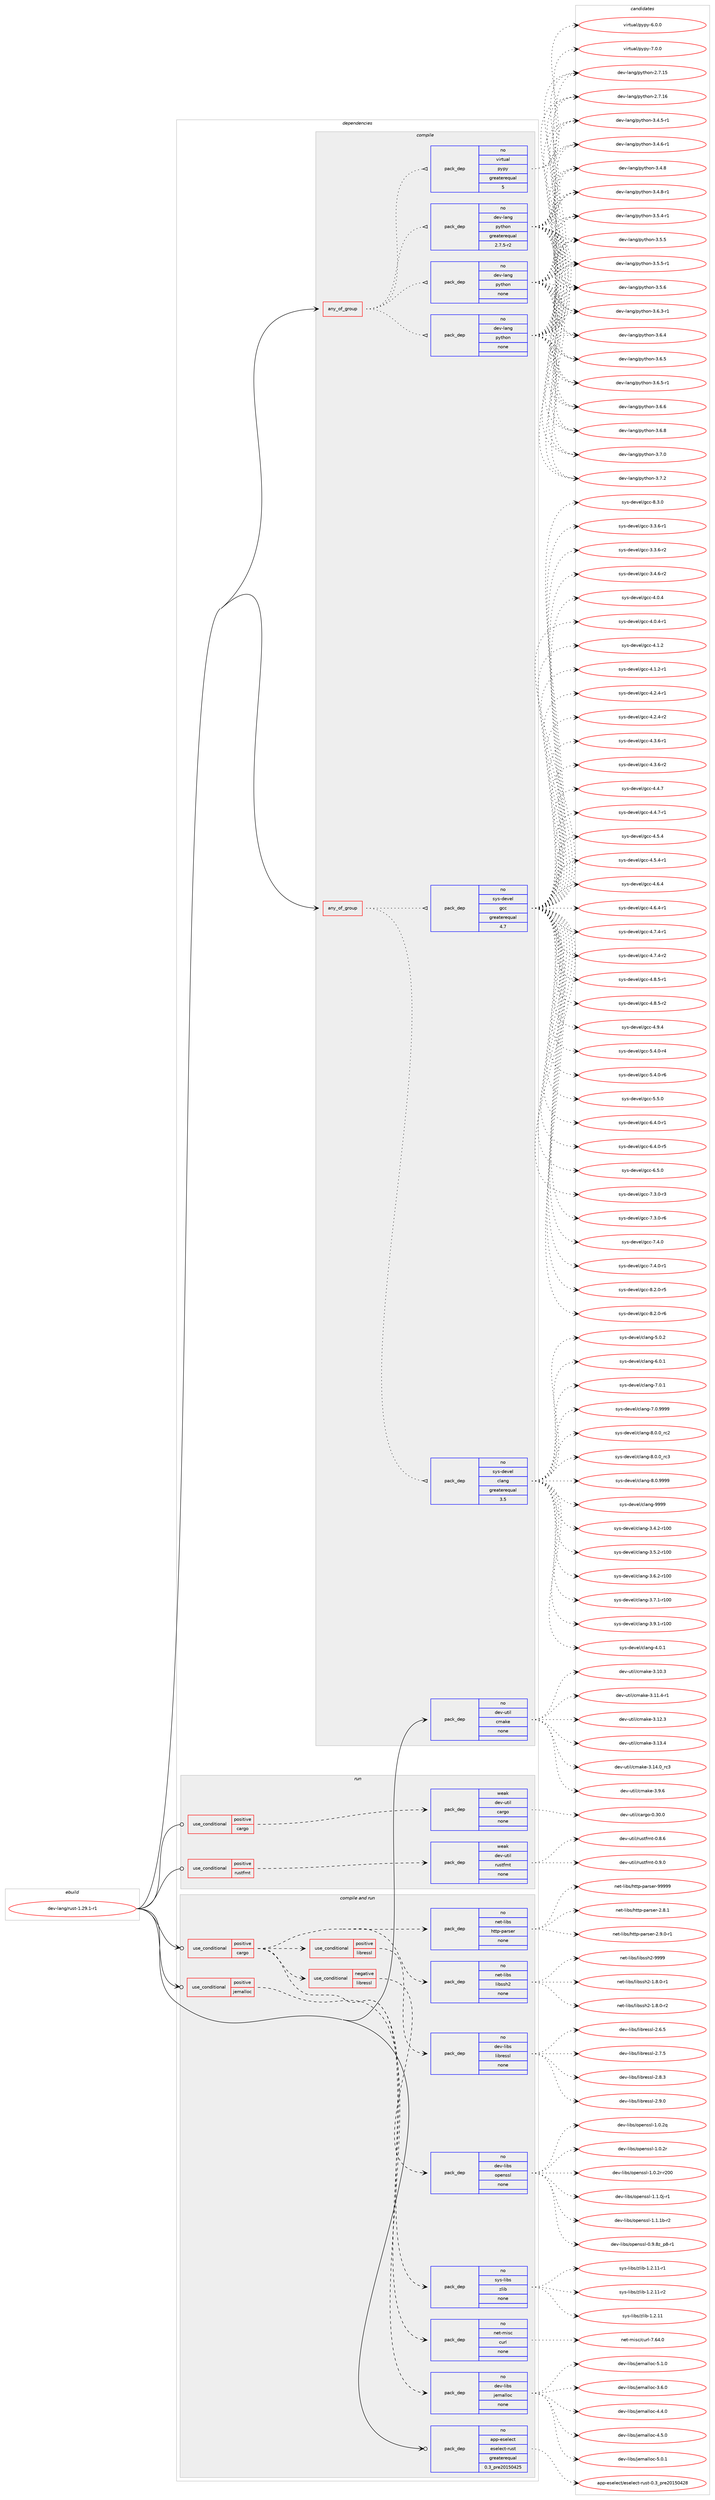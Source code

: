 digraph prolog {

# *************
# Graph options
# *************

newrank=true;
concentrate=true;
compound=true;
graph [rankdir=LR,fontname=Helvetica,fontsize=10,ranksep=1.5];#, ranksep=2.5, nodesep=0.2];
edge  [arrowhead=vee];
node  [fontname=Helvetica,fontsize=10];

# **********
# The ebuild
# **********

subgraph cluster_leftcol {
color=gray;
rank=same;
label=<<i>ebuild</i>>;
id [label="dev-lang/rust-1.29.1-r1", color=red, width=4, href="../dev-lang/rust-1.29.1-r1.svg"];
}

# ****************
# The dependencies
# ****************

subgraph cluster_midcol {
color=gray;
label=<<i>dependencies</i>>;
subgraph cluster_compile {
fillcolor="#eeeeee";
style=filled;
label=<<i>compile</i>>;
subgraph any22042 {
dependency1362444 [label=<<TABLE BORDER="0" CELLBORDER="1" CELLSPACING="0" CELLPADDING="4"><TR><TD CELLPADDING="10">any_of_group</TD></TR></TABLE>>, shape=none, color=red];subgraph pack975036 {
dependency1362445 [label=<<TABLE BORDER="0" CELLBORDER="1" CELLSPACING="0" CELLPADDING="4" WIDTH="220"><TR><TD ROWSPAN="6" CELLPADDING="30">pack_dep</TD></TR><TR><TD WIDTH="110">no</TD></TR><TR><TD>dev-lang</TD></TR><TR><TD>python</TD></TR><TR><TD>none</TD></TR><TR><TD></TD></TR></TABLE>>, shape=none, color=blue];
}
dependency1362444:e -> dependency1362445:w [weight=20,style="dotted",arrowhead="oinv"];
subgraph pack975037 {
dependency1362446 [label=<<TABLE BORDER="0" CELLBORDER="1" CELLSPACING="0" CELLPADDING="4" WIDTH="220"><TR><TD ROWSPAN="6" CELLPADDING="30">pack_dep</TD></TR><TR><TD WIDTH="110">no</TD></TR><TR><TD>dev-lang</TD></TR><TR><TD>python</TD></TR><TR><TD>none</TD></TR><TR><TD></TD></TR></TABLE>>, shape=none, color=blue];
}
dependency1362444:e -> dependency1362446:w [weight=20,style="dotted",arrowhead="oinv"];
subgraph pack975038 {
dependency1362447 [label=<<TABLE BORDER="0" CELLBORDER="1" CELLSPACING="0" CELLPADDING="4" WIDTH="220"><TR><TD ROWSPAN="6" CELLPADDING="30">pack_dep</TD></TR><TR><TD WIDTH="110">no</TD></TR><TR><TD>dev-lang</TD></TR><TR><TD>python</TD></TR><TR><TD>greaterequal</TD></TR><TR><TD>2.7.5-r2</TD></TR></TABLE>>, shape=none, color=blue];
}
dependency1362444:e -> dependency1362447:w [weight=20,style="dotted",arrowhead="oinv"];
subgraph pack975039 {
dependency1362448 [label=<<TABLE BORDER="0" CELLBORDER="1" CELLSPACING="0" CELLPADDING="4" WIDTH="220"><TR><TD ROWSPAN="6" CELLPADDING="30">pack_dep</TD></TR><TR><TD WIDTH="110">no</TD></TR><TR><TD>virtual</TD></TR><TR><TD>pypy</TD></TR><TR><TD>greaterequal</TD></TR><TR><TD>5</TD></TR></TABLE>>, shape=none, color=blue];
}
dependency1362444:e -> dependency1362448:w [weight=20,style="dotted",arrowhead="oinv"];
}
id:e -> dependency1362444:w [weight=20,style="solid",arrowhead="vee"];
subgraph any22043 {
dependency1362449 [label=<<TABLE BORDER="0" CELLBORDER="1" CELLSPACING="0" CELLPADDING="4"><TR><TD CELLPADDING="10">any_of_group</TD></TR></TABLE>>, shape=none, color=red];subgraph pack975040 {
dependency1362450 [label=<<TABLE BORDER="0" CELLBORDER="1" CELLSPACING="0" CELLPADDING="4" WIDTH="220"><TR><TD ROWSPAN="6" CELLPADDING="30">pack_dep</TD></TR><TR><TD WIDTH="110">no</TD></TR><TR><TD>sys-devel</TD></TR><TR><TD>gcc</TD></TR><TR><TD>greaterequal</TD></TR><TR><TD>4.7</TD></TR></TABLE>>, shape=none, color=blue];
}
dependency1362449:e -> dependency1362450:w [weight=20,style="dotted",arrowhead="oinv"];
subgraph pack975041 {
dependency1362451 [label=<<TABLE BORDER="0" CELLBORDER="1" CELLSPACING="0" CELLPADDING="4" WIDTH="220"><TR><TD ROWSPAN="6" CELLPADDING="30">pack_dep</TD></TR><TR><TD WIDTH="110">no</TD></TR><TR><TD>sys-devel</TD></TR><TR><TD>clang</TD></TR><TR><TD>greaterequal</TD></TR><TR><TD>3.5</TD></TR></TABLE>>, shape=none, color=blue];
}
dependency1362449:e -> dependency1362451:w [weight=20,style="dotted",arrowhead="oinv"];
}
id:e -> dependency1362449:w [weight=20,style="solid",arrowhead="vee"];
subgraph pack975042 {
dependency1362452 [label=<<TABLE BORDER="0" CELLBORDER="1" CELLSPACING="0" CELLPADDING="4" WIDTH="220"><TR><TD ROWSPAN="6" CELLPADDING="30">pack_dep</TD></TR><TR><TD WIDTH="110">no</TD></TR><TR><TD>dev-util</TD></TR><TR><TD>cmake</TD></TR><TR><TD>none</TD></TR><TR><TD></TD></TR></TABLE>>, shape=none, color=blue];
}
id:e -> dependency1362452:w [weight=20,style="solid",arrowhead="vee"];
}
subgraph cluster_compileandrun {
fillcolor="#eeeeee";
style=filled;
label=<<i>compile and run</i>>;
subgraph cond364814 {
dependency1362453 [label=<<TABLE BORDER="0" CELLBORDER="1" CELLSPACING="0" CELLPADDING="4"><TR><TD ROWSPAN="3" CELLPADDING="10">use_conditional</TD></TR><TR><TD>positive</TD></TR><TR><TD>cargo</TD></TR></TABLE>>, shape=none, color=red];
subgraph pack975043 {
dependency1362454 [label=<<TABLE BORDER="0" CELLBORDER="1" CELLSPACING="0" CELLPADDING="4" WIDTH="220"><TR><TD ROWSPAN="6" CELLPADDING="30">pack_dep</TD></TR><TR><TD WIDTH="110">no</TD></TR><TR><TD>sys-libs</TD></TR><TR><TD>zlib</TD></TR><TR><TD>none</TD></TR><TR><TD></TD></TR></TABLE>>, shape=none, color=blue];
}
dependency1362453:e -> dependency1362454:w [weight=20,style="dashed",arrowhead="vee"];
subgraph cond364815 {
dependency1362455 [label=<<TABLE BORDER="0" CELLBORDER="1" CELLSPACING="0" CELLPADDING="4"><TR><TD ROWSPAN="3" CELLPADDING="10">use_conditional</TD></TR><TR><TD>negative</TD></TR><TR><TD>libressl</TD></TR></TABLE>>, shape=none, color=red];
subgraph pack975044 {
dependency1362456 [label=<<TABLE BORDER="0" CELLBORDER="1" CELLSPACING="0" CELLPADDING="4" WIDTH="220"><TR><TD ROWSPAN="6" CELLPADDING="30">pack_dep</TD></TR><TR><TD WIDTH="110">no</TD></TR><TR><TD>dev-libs</TD></TR><TR><TD>openssl</TD></TR><TR><TD>none</TD></TR><TR><TD></TD></TR></TABLE>>, shape=none, color=blue];
}
dependency1362455:e -> dependency1362456:w [weight=20,style="dashed",arrowhead="vee"];
}
dependency1362453:e -> dependency1362455:w [weight=20,style="dashed",arrowhead="vee"];
subgraph cond364816 {
dependency1362457 [label=<<TABLE BORDER="0" CELLBORDER="1" CELLSPACING="0" CELLPADDING="4"><TR><TD ROWSPAN="3" CELLPADDING="10">use_conditional</TD></TR><TR><TD>positive</TD></TR><TR><TD>libressl</TD></TR></TABLE>>, shape=none, color=red];
subgraph pack975045 {
dependency1362458 [label=<<TABLE BORDER="0" CELLBORDER="1" CELLSPACING="0" CELLPADDING="4" WIDTH="220"><TR><TD ROWSPAN="6" CELLPADDING="30">pack_dep</TD></TR><TR><TD WIDTH="110">no</TD></TR><TR><TD>dev-libs</TD></TR><TR><TD>libressl</TD></TR><TR><TD>none</TD></TR><TR><TD></TD></TR></TABLE>>, shape=none, color=blue];
}
dependency1362457:e -> dependency1362458:w [weight=20,style="dashed",arrowhead="vee"];
}
dependency1362453:e -> dependency1362457:w [weight=20,style="dashed",arrowhead="vee"];
subgraph pack975046 {
dependency1362459 [label=<<TABLE BORDER="0" CELLBORDER="1" CELLSPACING="0" CELLPADDING="4" WIDTH="220"><TR><TD ROWSPAN="6" CELLPADDING="30">pack_dep</TD></TR><TR><TD WIDTH="110">no</TD></TR><TR><TD>net-libs</TD></TR><TR><TD>libssh2</TD></TR><TR><TD>none</TD></TR><TR><TD></TD></TR></TABLE>>, shape=none, color=blue];
}
dependency1362453:e -> dependency1362459:w [weight=20,style="dashed",arrowhead="vee"];
subgraph pack975047 {
dependency1362460 [label=<<TABLE BORDER="0" CELLBORDER="1" CELLSPACING="0" CELLPADDING="4" WIDTH="220"><TR><TD ROWSPAN="6" CELLPADDING="30">pack_dep</TD></TR><TR><TD WIDTH="110">no</TD></TR><TR><TD>net-libs</TD></TR><TR><TD>http-parser</TD></TR><TR><TD>none</TD></TR><TR><TD></TD></TR></TABLE>>, shape=none, color=blue];
}
dependency1362453:e -> dependency1362460:w [weight=20,style="dashed",arrowhead="vee"];
subgraph pack975048 {
dependency1362461 [label=<<TABLE BORDER="0" CELLBORDER="1" CELLSPACING="0" CELLPADDING="4" WIDTH="220"><TR><TD ROWSPAN="6" CELLPADDING="30">pack_dep</TD></TR><TR><TD WIDTH="110">no</TD></TR><TR><TD>net-misc</TD></TR><TR><TD>curl</TD></TR><TR><TD>none</TD></TR><TR><TD></TD></TR></TABLE>>, shape=none, color=blue];
}
dependency1362453:e -> dependency1362461:w [weight=20,style="dashed",arrowhead="vee"];
}
id:e -> dependency1362453:w [weight=20,style="solid",arrowhead="odotvee"];
subgraph cond364817 {
dependency1362462 [label=<<TABLE BORDER="0" CELLBORDER="1" CELLSPACING="0" CELLPADDING="4"><TR><TD ROWSPAN="3" CELLPADDING="10">use_conditional</TD></TR><TR><TD>positive</TD></TR><TR><TD>jemalloc</TD></TR></TABLE>>, shape=none, color=red];
subgraph pack975049 {
dependency1362463 [label=<<TABLE BORDER="0" CELLBORDER="1" CELLSPACING="0" CELLPADDING="4" WIDTH="220"><TR><TD ROWSPAN="6" CELLPADDING="30">pack_dep</TD></TR><TR><TD WIDTH="110">no</TD></TR><TR><TD>dev-libs</TD></TR><TR><TD>jemalloc</TD></TR><TR><TD>none</TD></TR><TR><TD></TD></TR></TABLE>>, shape=none, color=blue];
}
dependency1362462:e -> dependency1362463:w [weight=20,style="dashed",arrowhead="vee"];
}
id:e -> dependency1362462:w [weight=20,style="solid",arrowhead="odotvee"];
subgraph pack975050 {
dependency1362464 [label=<<TABLE BORDER="0" CELLBORDER="1" CELLSPACING="0" CELLPADDING="4" WIDTH="220"><TR><TD ROWSPAN="6" CELLPADDING="30">pack_dep</TD></TR><TR><TD WIDTH="110">no</TD></TR><TR><TD>app-eselect</TD></TR><TR><TD>eselect-rust</TD></TR><TR><TD>greaterequal</TD></TR><TR><TD>0.3_pre20150425</TD></TR></TABLE>>, shape=none, color=blue];
}
id:e -> dependency1362464:w [weight=20,style="solid",arrowhead="odotvee"];
}
subgraph cluster_run {
fillcolor="#eeeeee";
style=filled;
label=<<i>run</i>>;
subgraph cond364818 {
dependency1362465 [label=<<TABLE BORDER="0" CELLBORDER="1" CELLSPACING="0" CELLPADDING="4"><TR><TD ROWSPAN="3" CELLPADDING="10">use_conditional</TD></TR><TR><TD>positive</TD></TR><TR><TD>cargo</TD></TR></TABLE>>, shape=none, color=red];
subgraph pack975051 {
dependency1362466 [label=<<TABLE BORDER="0" CELLBORDER="1" CELLSPACING="0" CELLPADDING="4" WIDTH="220"><TR><TD ROWSPAN="6" CELLPADDING="30">pack_dep</TD></TR><TR><TD WIDTH="110">weak</TD></TR><TR><TD>dev-util</TD></TR><TR><TD>cargo</TD></TR><TR><TD>none</TD></TR><TR><TD></TD></TR></TABLE>>, shape=none, color=blue];
}
dependency1362465:e -> dependency1362466:w [weight=20,style="dashed",arrowhead="vee"];
}
id:e -> dependency1362465:w [weight=20,style="solid",arrowhead="odot"];
subgraph cond364819 {
dependency1362467 [label=<<TABLE BORDER="0" CELLBORDER="1" CELLSPACING="0" CELLPADDING="4"><TR><TD ROWSPAN="3" CELLPADDING="10">use_conditional</TD></TR><TR><TD>positive</TD></TR><TR><TD>rustfmt</TD></TR></TABLE>>, shape=none, color=red];
subgraph pack975052 {
dependency1362468 [label=<<TABLE BORDER="0" CELLBORDER="1" CELLSPACING="0" CELLPADDING="4" WIDTH="220"><TR><TD ROWSPAN="6" CELLPADDING="30">pack_dep</TD></TR><TR><TD WIDTH="110">weak</TD></TR><TR><TD>dev-util</TD></TR><TR><TD>rustfmt</TD></TR><TR><TD>none</TD></TR><TR><TD></TD></TR></TABLE>>, shape=none, color=blue];
}
dependency1362467:e -> dependency1362468:w [weight=20,style="dashed",arrowhead="vee"];
}
id:e -> dependency1362467:w [weight=20,style="solid",arrowhead="odot"];
}
}

# **************
# The candidates
# **************

subgraph cluster_choices {
rank=same;
color=gray;
label=<<i>candidates</i>>;

subgraph choice975036 {
color=black;
nodesep=1;
choice10010111845108971101034711212111610411111045504655464953 [label="dev-lang/python-2.7.15", color=red, width=4,href="../dev-lang/python-2.7.15.svg"];
choice10010111845108971101034711212111610411111045504655464954 [label="dev-lang/python-2.7.16", color=red, width=4,href="../dev-lang/python-2.7.16.svg"];
choice1001011184510897110103471121211161041111104551465246534511449 [label="dev-lang/python-3.4.5-r1", color=red, width=4,href="../dev-lang/python-3.4.5-r1.svg"];
choice1001011184510897110103471121211161041111104551465246544511449 [label="dev-lang/python-3.4.6-r1", color=red, width=4,href="../dev-lang/python-3.4.6-r1.svg"];
choice100101118451089711010347112121116104111110455146524656 [label="dev-lang/python-3.4.8", color=red, width=4,href="../dev-lang/python-3.4.8.svg"];
choice1001011184510897110103471121211161041111104551465246564511449 [label="dev-lang/python-3.4.8-r1", color=red, width=4,href="../dev-lang/python-3.4.8-r1.svg"];
choice1001011184510897110103471121211161041111104551465346524511449 [label="dev-lang/python-3.5.4-r1", color=red, width=4,href="../dev-lang/python-3.5.4-r1.svg"];
choice100101118451089711010347112121116104111110455146534653 [label="dev-lang/python-3.5.5", color=red, width=4,href="../dev-lang/python-3.5.5.svg"];
choice1001011184510897110103471121211161041111104551465346534511449 [label="dev-lang/python-3.5.5-r1", color=red, width=4,href="../dev-lang/python-3.5.5-r1.svg"];
choice100101118451089711010347112121116104111110455146534654 [label="dev-lang/python-3.5.6", color=red, width=4,href="../dev-lang/python-3.5.6.svg"];
choice1001011184510897110103471121211161041111104551465446514511449 [label="dev-lang/python-3.6.3-r1", color=red, width=4,href="../dev-lang/python-3.6.3-r1.svg"];
choice100101118451089711010347112121116104111110455146544652 [label="dev-lang/python-3.6.4", color=red, width=4,href="../dev-lang/python-3.6.4.svg"];
choice100101118451089711010347112121116104111110455146544653 [label="dev-lang/python-3.6.5", color=red, width=4,href="../dev-lang/python-3.6.5.svg"];
choice1001011184510897110103471121211161041111104551465446534511449 [label="dev-lang/python-3.6.5-r1", color=red, width=4,href="../dev-lang/python-3.6.5-r1.svg"];
choice100101118451089711010347112121116104111110455146544654 [label="dev-lang/python-3.6.6", color=red, width=4,href="../dev-lang/python-3.6.6.svg"];
choice100101118451089711010347112121116104111110455146544656 [label="dev-lang/python-3.6.8", color=red, width=4,href="../dev-lang/python-3.6.8.svg"];
choice100101118451089711010347112121116104111110455146554648 [label="dev-lang/python-3.7.0", color=red, width=4,href="../dev-lang/python-3.7.0.svg"];
choice100101118451089711010347112121116104111110455146554650 [label="dev-lang/python-3.7.2", color=red, width=4,href="../dev-lang/python-3.7.2.svg"];
dependency1362445:e -> choice10010111845108971101034711212111610411111045504655464953:w [style=dotted,weight="100"];
dependency1362445:e -> choice10010111845108971101034711212111610411111045504655464954:w [style=dotted,weight="100"];
dependency1362445:e -> choice1001011184510897110103471121211161041111104551465246534511449:w [style=dotted,weight="100"];
dependency1362445:e -> choice1001011184510897110103471121211161041111104551465246544511449:w [style=dotted,weight="100"];
dependency1362445:e -> choice100101118451089711010347112121116104111110455146524656:w [style=dotted,weight="100"];
dependency1362445:e -> choice1001011184510897110103471121211161041111104551465246564511449:w [style=dotted,weight="100"];
dependency1362445:e -> choice1001011184510897110103471121211161041111104551465346524511449:w [style=dotted,weight="100"];
dependency1362445:e -> choice100101118451089711010347112121116104111110455146534653:w [style=dotted,weight="100"];
dependency1362445:e -> choice1001011184510897110103471121211161041111104551465346534511449:w [style=dotted,weight="100"];
dependency1362445:e -> choice100101118451089711010347112121116104111110455146534654:w [style=dotted,weight="100"];
dependency1362445:e -> choice1001011184510897110103471121211161041111104551465446514511449:w [style=dotted,weight="100"];
dependency1362445:e -> choice100101118451089711010347112121116104111110455146544652:w [style=dotted,weight="100"];
dependency1362445:e -> choice100101118451089711010347112121116104111110455146544653:w [style=dotted,weight="100"];
dependency1362445:e -> choice1001011184510897110103471121211161041111104551465446534511449:w [style=dotted,weight="100"];
dependency1362445:e -> choice100101118451089711010347112121116104111110455146544654:w [style=dotted,weight="100"];
dependency1362445:e -> choice100101118451089711010347112121116104111110455146544656:w [style=dotted,weight="100"];
dependency1362445:e -> choice100101118451089711010347112121116104111110455146554648:w [style=dotted,weight="100"];
dependency1362445:e -> choice100101118451089711010347112121116104111110455146554650:w [style=dotted,weight="100"];
}
subgraph choice975037 {
color=black;
nodesep=1;
choice10010111845108971101034711212111610411111045504655464953 [label="dev-lang/python-2.7.15", color=red, width=4,href="../dev-lang/python-2.7.15.svg"];
choice10010111845108971101034711212111610411111045504655464954 [label="dev-lang/python-2.7.16", color=red, width=4,href="../dev-lang/python-2.7.16.svg"];
choice1001011184510897110103471121211161041111104551465246534511449 [label="dev-lang/python-3.4.5-r1", color=red, width=4,href="../dev-lang/python-3.4.5-r1.svg"];
choice1001011184510897110103471121211161041111104551465246544511449 [label="dev-lang/python-3.4.6-r1", color=red, width=4,href="../dev-lang/python-3.4.6-r1.svg"];
choice100101118451089711010347112121116104111110455146524656 [label="dev-lang/python-3.4.8", color=red, width=4,href="../dev-lang/python-3.4.8.svg"];
choice1001011184510897110103471121211161041111104551465246564511449 [label="dev-lang/python-3.4.8-r1", color=red, width=4,href="../dev-lang/python-3.4.8-r1.svg"];
choice1001011184510897110103471121211161041111104551465346524511449 [label="dev-lang/python-3.5.4-r1", color=red, width=4,href="../dev-lang/python-3.5.4-r1.svg"];
choice100101118451089711010347112121116104111110455146534653 [label="dev-lang/python-3.5.5", color=red, width=4,href="../dev-lang/python-3.5.5.svg"];
choice1001011184510897110103471121211161041111104551465346534511449 [label="dev-lang/python-3.5.5-r1", color=red, width=4,href="../dev-lang/python-3.5.5-r1.svg"];
choice100101118451089711010347112121116104111110455146534654 [label="dev-lang/python-3.5.6", color=red, width=4,href="../dev-lang/python-3.5.6.svg"];
choice1001011184510897110103471121211161041111104551465446514511449 [label="dev-lang/python-3.6.3-r1", color=red, width=4,href="../dev-lang/python-3.6.3-r1.svg"];
choice100101118451089711010347112121116104111110455146544652 [label="dev-lang/python-3.6.4", color=red, width=4,href="../dev-lang/python-3.6.4.svg"];
choice100101118451089711010347112121116104111110455146544653 [label="dev-lang/python-3.6.5", color=red, width=4,href="../dev-lang/python-3.6.5.svg"];
choice1001011184510897110103471121211161041111104551465446534511449 [label="dev-lang/python-3.6.5-r1", color=red, width=4,href="../dev-lang/python-3.6.5-r1.svg"];
choice100101118451089711010347112121116104111110455146544654 [label="dev-lang/python-3.6.6", color=red, width=4,href="../dev-lang/python-3.6.6.svg"];
choice100101118451089711010347112121116104111110455146544656 [label="dev-lang/python-3.6.8", color=red, width=4,href="../dev-lang/python-3.6.8.svg"];
choice100101118451089711010347112121116104111110455146554648 [label="dev-lang/python-3.7.0", color=red, width=4,href="../dev-lang/python-3.7.0.svg"];
choice100101118451089711010347112121116104111110455146554650 [label="dev-lang/python-3.7.2", color=red, width=4,href="../dev-lang/python-3.7.2.svg"];
dependency1362446:e -> choice10010111845108971101034711212111610411111045504655464953:w [style=dotted,weight="100"];
dependency1362446:e -> choice10010111845108971101034711212111610411111045504655464954:w [style=dotted,weight="100"];
dependency1362446:e -> choice1001011184510897110103471121211161041111104551465246534511449:w [style=dotted,weight="100"];
dependency1362446:e -> choice1001011184510897110103471121211161041111104551465246544511449:w [style=dotted,weight="100"];
dependency1362446:e -> choice100101118451089711010347112121116104111110455146524656:w [style=dotted,weight="100"];
dependency1362446:e -> choice1001011184510897110103471121211161041111104551465246564511449:w [style=dotted,weight="100"];
dependency1362446:e -> choice1001011184510897110103471121211161041111104551465346524511449:w [style=dotted,weight="100"];
dependency1362446:e -> choice100101118451089711010347112121116104111110455146534653:w [style=dotted,weight="100"];
dependency1362446:e -> choice1001011184510897110103471121211161041111104551465346534511449:w [style=dotted,weight="100"];
dependency1362446:e -> choice100101118451089711010347112121116104111110455146534654:w [style=dotted,weight="100"];
dependency1362446:e -> choice1001011184510897110103471121211161041111104551465446514511449:w [style=dotted,weight="100"];
dependency1362446:e -> choice100101118451089711010347112121116104111110455146544652:w [style=dotted,weight="100"];
dependency1362446:e -> choice100101118451089711010347112121116104111110455146544653:w [style=dotted,weight="100"];
dependency1362446:e -> choice1001011184510897110103471121211161041111104551465446534511449:w [style=dotted,weight="100"];
dependency1362446:e -> choice100101118451089711010347112121116104111110455146544654:w [style=dotted,weight="100"];
dependency1362446:e -> choice100101118451089711010347112121116104111110455146544656:w [style=dotted,weight="100"];
dependency1362446:e -> choice100101118451089711010347112121116104111110455146554648:w [style=dotted,weight="100"];
dependency1362446:e -> choice100101118451089711010347112121116104111110455146554650:w [style=dotted,weight="100"];
}
subgraph choice975038 {
color=black;
nodesep=1;
choice10010111845108971101034711212111610411111045504655464953 [label="dev-lang/python-2.7.15", color=red, width=4,href="../dev-lang/python-2.7.15.svg"];
choice10010111845108971101034711212111610411111045504655464954 [label="dev-lang/python-2.7.16", color=red, width=4,href="../dev-lang/python-2.7.16.svg"];
choice1001011184510897110103471121211161041111104551465246534511449 [label="dev-lang/python-3.4.5-r1", color=red, width=4,href="../dev-lang/python-3.4.5-r1.svg"];
choice1001011184510897110103471121211161041111104551465246544511449 [label="dev-lang/python-3.4.6-r1", color=red, width=4,href="../dev-lang/python-3.4.6-r1.svg"];
choice100101118451089711010347112121116104111110455146524656 [label="dev-lang/python-3.4.8", color=red, width=4,href="../dev-lang/python-3.4.8.svg"];
choice1001011184510897110103471121211161041111104551465246564511449 [label="dev-lang/python-3.4.8-r1", color=red, width=4,href="../dev-lang/python-3.4.8-r1.svg"];
choice1001011184510897110103471121211161041111104551465346524511449 [label="dev-lang/python-3.5.4-r1", color=red, width=4,href="../dev-lang/python-3.5.4-r1.svg"];
choice100101118451089711010347112121116104111110455146534653 [label="dev-lang/python-3.5.5", color=red, width=4,href="../dev-lang/python-3.5.5.svg"];
choice1001011184510897110103471121211161041111104551465346534511449 [label="dev-lang/python-3.5.5-r1", color=red, width=4,href="../dev-lang/python-3.5.5-r1.svg"];
choice100101118451089711010347112121116104111110455146534654 [label="dev-lang/python-3.5.6", color=red, width=4,href="../dev-lang/python-3.5.6.svg"];
choice1001011184510897110103471121211161041111104551465446514511449 [label="dev-lang/python-3.6.3-r1", color=red, width=4,href="../dev-lang/python-3.6.3-r1.svg"];
choice100101118451089711010347112121116104111110455146544652 [label="dev-lang/python-3.6.4", color=red, width=4,href="../dev-lang/python-3.6.4.svg"];
choice100101118451089711010347112121116104111110455146544653 [label="dev-lang/python-3.6.5", color=red, width=4,href="../dev-lang/python-3.6.5.svg"];
choice1001011184510897110103471121211161041111104551465446534511449 [label="dev-lang/python-3.6.5-r1", color=red, width=4,href="../dev-lang/python-3.6.5-r1.svg"];
choice100101118451089711010347112121116104111110455146544654 [label="dev-lang/python-3.6.6", color=red, width=4,href="../dev-lang/python-3.6.6.svg"];
choice100101118451089711010347112121116104111110455146544656 [label="dev-lang/python-3.6.8", color=red, width=4,href="../dev-lang/python-3.6.8.svg"];
choice100101118451089711010347112121116104111110455146554648 [label="dev-lang/python-3.7.0", color=red, width=4,href="../dev-lang/python-3.7.0.svg"];
choice100101118451089711010347112121116104111110455146554650 [label="dev-lang/python-3.7.2", color=red, width=4,href="../dev-lang/python-3.7.2.svg"];
dependency1362447:e -> choice10010111845108971101034711212111610411111045504655464953:w [style=dotted,weight="100"];
dependency1362447:e -> choice10010111845108971101034711212111610411111045504655464954:w [style=dotted,weight="100"];
dependency1362447:e -> choice1001011184510897110103471121211161041111104551465246534511449:w [style=dotted,weight="100"];
dependency1362447:e -> choice1001011184510897110103471121211161041111104551465246544511449:w [style=dotted,weight="100"];
dependency1362447:e -> choice100101118451089711010347112121116104111110455146524656:w [style=dotted,weight="100"];
dependency1362447:e -> choice1001011184510897110103471121211161041111104551465246564511449:w [style=dotted,weight="100"];
dependency1362447:e -> choice1001011184510897110103471121211161041111104551465346524511449:w [style=dotted,weight="100"];
dependency1362447:e -> choice100101118451089711010347112121116104111110455146534653:w [style=dotted,weight="100"];
dependency1362447:e -> choice1001011184510897110103471121211161041111104551465346534511449:w [style=dotted,weight="100"];
dependency1362447:e -> choice100101118451089711010347112121116104111110455146534654:w [style=dotted,weight="100"];
dependency1362447:e -> choice1001011184510897110103471121211161041111104551465446514511449:w [style=dotted,weight="100"];
dependency1362447:e -> choice100101118451089711010347112121116104111110455146544652:w [style=dotted,weight="100"];
dependency1362447:e -> choice100101118451089711010347112121116104111110455146544653:w [style=dotted,weight="100"];
dependency1362447:e -> choice1001011184510897110103471121211161041111104551465446534511449:w [style=dotted,weight="100"];
dependency1362447:e -> choice100101118451089711010347112121116104111110455146544654:w [style=dotted,weight="100"];
dependency1362447:e -> choice100101118451089711010347112121116104111110455146544656:w [style=dotted,weight="100"];
dependency1362447:e -> choice100101118451089711010347112121116104111110455146554648:w [style=dotted,weight="100"];
dependency1362447:e -> choice100101118451089711010347112121116104111110455146554650:w [style=dotted,weight="100"];
}
subgraph choice975039 {
color=black;
nodesep=1;
choice1181051141161179710847112121112121455446484648 [label="virtual/pypy-6.0.0", color=red, width=4,href="../virtual/pypy-6.0.0.svg"];
choice1181051141161179710847112121112121455546484648 [label="virtual/pypy-7.0.0", color=red, width=4,href="../virtual/pypy-7.0.0.svg"];
dependency1362448:e -> choice1181051141161179710847112121112121455446484648:w [style=dotted,weight="100"];
dependency1362448:e -> choice1181051141161179710847112121112121455546484648:w [style=dotted,weight="100"];
}
subgraph choice975040 {
color=black;
nodesep=1;
choice115121115451001011181011084710399994551465146544511449 [label="sys-devel/gcc-3.3.6-r1", color=red, width=4,href="../sys-devel/gcc-3.3.6-r1.svg"];
choice115121115451001011181011084710399994551465146544511450 [label="sys-devel/gcc-3.3.6-r2", color=red, width=4,href="../sys-devel/gcc-3.3.6-r2.svg"];
choice115121115451001011181011084710399994551465246544511450 [label="sys-devel/gcc-3.4.6-r2", color=red, width=4,href="../sys-devel/gcc-3.4.6-r2.svg"];
choice11512111545100101118101108471039999455246484652 [label="sys-devel/gcc-4.0.4", color=red, width=4,href="../sys-devel/gcc-4.0.4.svg"];
choice115121115451001011181011084710399994552464846524511449 [label="sys-devel/gcc-4.0.4-r1", color=red, width=4,href="../sys-devel/gcc-4.0.4-r1.svg"];
choice11512111545100101118101108471039999455246494650 [label="sys-devel/gcc-4.1.2", color=red, width=4,href="../sys-devel/gcc-4.1.2.svg"];
choice115121115451001011181011084710399994552464946504511449 [label="sys-devel/gcc-4.1.2-r1", color=red, width=4,href="../sys-devel/gcc-4.1.2-r1.svg"];
choice115121115451001011181011084710399994552465046524511449 [label="sys-devel/gcc-4.2.4-r1", color=red, width=4,href="../sys-devel/gcc-4.2.4-r1.svg"];
choice115121115451001011181011084710399994552465046524511450 [label="sys-devel/gcc-4.2.4-r2", color=red, width=4,href="../sys-devel/gcc-4.2.4-r2.svg"];
choice115121115451001011181011084710399994552465146544511449 [label="sys-devel/gcc-4.3.6-r1", color=red, width=4,href="../sys-devel/gcc-4.3.6-r1.svg"];
choice115121115451001011181011084710399994552465146544511450 [label="sys-devel/gcc-4.3.6-r2", color=red, width=4,href="../sys-devel/gcc-4.3.6-r2.svg"];
choice11512111545100101118101108471039999455246524655 [label="sys-devel/gcc-4.4.7", color=red, width=4,href="../sys-devel/gcc-4.4.7.svg"];
choice115121115451001011181011084710399994552465246554511449 [label="sys-devel/gcc-4.4.7-r1", color=red, width=4,href="../sys-devel/gcc-4.4.7-r1.svg"];
choice11512111545100101118101108471039999455246534652 [label="sys-devel/gcc-4.5.4", color=red, width=4,href="../sys-devel/gcc-4.5.4.svg"];
choice115121115451001011181011084710399994552465346524511449 [label="sys-devel/gcc-4.5.4-r1", color=red, width=4,href="../sys-devel/gcc-4.5.4-r1.svg"];
choice11512111545100101118101108471039999455246544652 [label="sys-devel/gcc-4.6.4", color=red, width=4,href="../sys-devel/gcc-4.6.4.svg"];
choice115121115451001011181011084710399994552465446524511449 [label="sys-devel/gcc-4.6.4-r1", color=red, width=4,href="../sys-devel/gcc-4.6.4-r1.svg"];
choice115121115451001011181011084710399994552465546524511449 [label="sys-devel/gcc-4.7.4-r1", color=red, width=4,href="../sys-devel/gcc-4.7.4-r1.svg"];
choice115121115451001011181011084710399994552465546524511450 [label="sys-devel/gcc-4.7.4-r2", color=red, width=4,href="../sys-devel/gcc-4.7.4-r2.svg"];
choice115121115451001011181011084710399994552465646534511449 [label="sys-devel/gcc-4.8.5-r1", color=red, width=4,href="../sys-devel/gcc-4.8.5-r1.svg"];
choice115121115451001011181011084710399994552465646534511450 [label="sys-devel/gcc-4.8.5-r2", color=red, width=4,href="../sys-devel/gcc-4.8.5-r2.svg"];
choice11512111545100101118101108471039999455246574652 [label="sys-devel/gcc-4.9.4", color=red, width=4,href="../sys-devel/gcc-4.9.4.svg"];
choice115121115451001011181011084710399994553465246484511452 [label="sys-devel/gcc-5.4.0-r4", color=red, width=4,href="../sys-devel/gcc-5.4.0-r4.svg"];
choice115121115451001011181011084710399994553465246484511454 [label="sys-devel/gcc-5.4.0-r6", color=red, width=4,href="../sys-devel/gcc-5.4.0-r6.svg"];
choice11512111545100101118101108471039999455346534648 [label="sys-devel/gcc-5.5.0", color=red, width=4,href="../sys-devel/gcc-5.5.0.svg"];
choice115121115451001011181011084710399994554465246484511449 [label="sys-devel/gcc-6.4.0-r1", color=red, width=4,href="../sys-devel/gcc-6.4.0-r1.svg"];
choice115121115451001011181011084710399994554465246484511453 [label="sys-devel/gcc-6.4.0-r5", color=red, width=4,href="../sys-devel/gcc-6.4.0-r5.svg"];
choice11512111545100101118101108471039999455446534648 [label="sys-devel/gcc-6.5.0", color=red, width=4,href="../sys-devel/gcc-6.5.0.svg"];
choice115121115451001011181011084710399994555465146484511451 [label="sys-devel/gcc-7.3.0-r3", color=red, width=4,href="../sys-devel/gcc-7.3.0-r3.svg"];
choice115121115451001011181011084710399994555465146484511454 [label="sys-devel/gcc-7.3.0-r6", color=red, width=4,href="../sys-devel/gcc-7.3.0-r6.svg"];
choice11512111545100101118101108471039999455546524648 [label="sys-devel/gcc-7.4.0", color=red, width=4,href="../sys-devel/gcc-7.4.0.svg"];
choice115121115451001011181011084710399994555465246484511449 [label="sys-devel/gcc-7.4.0-r1", color=red, width=4,href="../sys-devel/gcc-7.4.0-r1.svg"];
choice115121115451001011181011084710399994556465046484511453 [label="sys-devel/gcc-8.2.0-r5", color=red, width=4,href="../sys-devel/gcc-8.2.0-r5.svg"];
choice115121115451001011181011084710399994556465046484511454 [label="sys-devel/gcc-8.2.0-r6", color=red, width=4,href="../sys-devel/gcc-8.2.0-r6.svg"];
choice11512111545100101118101108471039999455646514648 [label="sys-devel/gcc-8.3.0", color=red, width=4,href="../sys-devel/gcc-8.3.0.svg"];
dependency1362450:e -> choice115121115451001011181011084710399994551465146544511449:w [style=dotted,weight="100"];
dependency1362450:e -> choice115121115451001011181011084710399994551465146544511450:w [style=dotted,weight="100"];
dependency1362450:e -> choice115121115451001011181011084710399994551465246544511450:w [style=dotted,weight="100"];
dependency1362450:e -> choice11512111545100101118101108471039999455246484652:w [style=dotted,weight="100"];
dependency1362450:e -> choice115121115451001011181011084710399994552464846524511449:w [style=dotted,weight="100"];
dependency1362450:e -> choice11512111545100101118101108471039999455246494650:w [style=dotted,weight="100"];
dependency1362450:e -> choice115121115451001011181011084710399994552464946504511449:w [style=dotted,weight="100"];
dependency1362450:e -> choice115121115451001011181011084710399994552465046524511449:w [style=dotted,weight="100"];
dependency1362450:e -> choice115121115451001011181011084710399994552465046524511450:w [style=dotted,weight="100"];
dependency1362450:e -> choice115121115451001011181011084710399994552465146544511449:w [style=dotted,weight="100"];
dependency1362450:e -> choice115121115451001011181011084710399994552465146544511450:w [style=dotted,weight="100"];
dependency1362450:e -> choice11512111545100101118101108471039999455246524655:w [style=dotted,weight="100"];
dependency1362450:e -> choice115121115451001011181011084710399994552465246554511449:w [style=dotted,weight="100"];
dependency1362450:e -> choice11512111545100101118101108471039999455246534652:w [style=dotted,weight="100"];
dependency1362450:e -> choice115121115451001011181011084710399994552465346524511449:w [style=dotted,weight="100"];
dependency1362450:e -> choice11512111545100101118101108471039999455246544652:w [style=dotted,weight="100"];
dependency1362450:e -> choice115121115451001011181011084710399994552465446524511449:w [style=dotted,weight="100"];
dependency1362450:e -> choice115121115451001011181011084710399994552465546524511449:w [style=dotted,weight="100"];
dependency1362450:e -> choice115121115451001011181011084710399994552465546524511450:w [style=dotted,weight="100"];
dependency1362450:e -> choice115121115451001011181011084710399994552465646534511449:w [style=dotted,weight="100"];
dependency1362450:e -> choice115121115451001011181011084710399994552465646534511450:w [style=dotted,weight="100"];
dependency1362450:e -> choice11512111545100101118101108471039999455246574652:w [style=dotted,weight="100"];
dependency1362450:e -> choice115121115451001011181011084710399994553465246484511452:w [style=dotted,weight="100"];
dependency1362450:e -> choice115121115451001011181011084710399994553465246484511454:w [style=dotted,weight="100"];
dependency1362450:e -> choice11512111545100101118101108471039999455346534648:w [style=dotted,weight="100"];
dependency1362450:e -> choice115121115451001011181011084710399994554465246484511449:w [style=dotted,weight="100"];
dependency1362450:e -> choice115121115451001011181011084710399994554465246484511453:w [style=dotted,weight="100"];
dependency1362450:e -> choice11512111545100101118101108471039999455446534648:w [style=dotted,weight="100"];
dependency1362450:e -> choice115121115451001011181011084710399994555465146484511451:w [style=dotted,weight="100"];
dependency1362450:e -> choice115121115451001011181011084710399994555465146484511454:w [style=dotted,weight="100"];
dependency1362450:e -> choice11512111545100101118101108471039999455546524648:w [style=dotted,weight="100"];
dependency1362450:e -> choice115121115451001011181011084710399994555465246484511449:w [style=dotted,weight="100"];
dependency1362450:e -> choice115121115451001011181011084710399994556465046484511453:w [style=dotted,weight="100"];
dependency1362450:e -> choice115121115451001011181011084710399994556465046484511454:w [style=dotted,weight="100"];
dependency1362450:e -> choice11512111545100101118101108471039999455646514648:w [style=dotted,weight="100"];
}
subgraph choice975041 {
color=black;
nodesep=1;
choice1151211154510010111810110847991089711010345514652465045114494848 [label="sys-devel/clang-3.4.2-r100", color=red, width=4,href="../sys-devel/clang-3.4.2-r100.svg"];
choice1151211154510010111810110847991089711010345514653465045114494848 [label="sys-devel/clang-3.5.2-r100", color=red, width=4,href="../sys-devel/clang-3.5.2-r100.svg"];
choice1151211154510010111810110847991089711010345514654465045114494848 [label="sys-devel/clang-3.6.2-r100", color=red, width=4,href="../sys-devel/clang-3.6.2-r100.svg"];
choice1151211154510010111810110847991089711010345514655464945114494848 [label="sys-devel/clang-3.7.1-r100", color=red, width=4,href="../sys-devel/clang-3.7.1-r100.svg"];
choice1151211154510010111810110847991089711010345514657464945114494848 [label="sys-devel/clang-3.9.1-r100", color=red, width=4,href="../sys-devel/clang-3.9.1-r100.svg"];
choice11512111545100101118101108479910897110103455246484649 [label="sys-devel/clang-4.0.1", color=red, width=4,href="../sys-devel/clang-4.0.1.svg"];
choice11512111545100101118101108479910897110103455346484650 [label="sys-devel/clang-5.0.2", color=red, width=4,href="../sys-devel/clang-5.0.2.svg"];
choice11512111545100101118101108479910897110103455446484649 [label="sys-devel/clang-6.0.1", color=red, width=4,href="../sys-devel/clang-6.0.1.svg"];
choice11512111545100101118101108479910897110103455546484649 [label="sys-devel/clang-7.0.1", color=red, width=4,href="../sys-devel/clang-7.0.1.svg"];
choice11512111545100101118101108479910897110103455546484657575757 [label="sys-devel/clang-7.0.9999", color=red, width=4,href="../sys-devel/clang-7.0.9999.svg"];
choice11512111545100101118101108479910897110103455646484648951149950 [label="sys-devel/clang-8.0.0_rc2", color=red, width=4,href="../sys-devel/clang-8.0.0_rc2.svg"];
choice11512111545100101118101108479910897110103455646484648951149951 [label="sys-devel/clang-8.0.0_rc3", color=red, width=4,href="../sys-devel/clang-8.0.0_rc3.svg"];
choice11512111545100101118101108479910897110103455646484657575757 [label="sys-devel/clang-8.0.9999", color=red, width=4,href="../sys-devel/clang-8.0.9999.svg"];
choice115121115451001011181011084799108971101034557575757 [label="sys-devel/clang-9999", color=red, width=4,href="../sys-devel/clang-9999.svg"];
dependency1362451:e -> choice1151211154510010111810110847991089711010345514652465045114494848:w [style=dotted,weight="100"];
dependency1362451:e -> choice1151211154510010111810110847991089711010345514653465045114494848:w [style=dotted,weight="100"];
dependency1362451:e -> choice1151211154510010111810110847991089711010345514654465045114494848:w [style=dotted,weight="100"];
dependency1362451:e -> choice1151211154510010111810110847991089711010345514655464945114494848:w [style=dotted,weight="100"];
dependency1362451:e -> choice1151211154510010111810110847991089711010345514657464945114494848:w [style=dotted,weight="100"];
dependency1362451:e -> choice11512111545100101118101108479910897110103455246484649:w [style=dotted,weight="100"];
dependency1362451:e -> choice11512111545100101118101108479910897110103455346484650:w [style=dotted,weight="100"];
dependency1362451:e -> choice11512111545100101118101108479910897110103455446484649:w [style=dotted,weight="100"];
dependency1362451:e -> choice11512111545100101118101108479910897110103455546484649:w [style=dotted,weight="100"];
dependency1362451:e -> choice11512111545100101118101108479910897110103455546484657575757:w [style=dotted,weight="100"];
dependency1362451:e -> choice11512111545100101118101108479910897110103455646484648951149950:w [style=dotted,weight="100"];
dependency1362451:e -> choice11512111545100101118101108479910897110103455646484648951149951:w [style=dotted,weight="100"];
dependency1362451:e -> choice11512111545100101118101108479910897110103455646484657575757:w [style=dotted,weight="100"];
dependency1362451:e -> choice115121115451001011181011084799108971101034557575757:w [style=dotted,weight="100"];
}
subgraph choice975042 {
color=black;
nodesep=1;
choice1001011184511711610510847991099710710145514649484651 [label="dev-util/cmake-3.10.3", color=red, width=4,href="../dev-util/cmake-3.10.3.svg"];
choice10010111845117116105108479910997107101455146494946524511449 [label="dev-util/cmake-3.11.4-r1", color=red, width=4,href="../dev-util/cmake-3.11.4-r1.svg"];
choice1001011184511711610510847991099710710145514649504651 [label="dev-util/cmake-3.12.3", color=red, width=4,href="../dev-util/cmake-3.12.3.svg"];
choice1001011184511711610510847991099710710145514649514652 [label="dev-util/cmake-3.13.4", color=red, width=4,href="../dev-util/cmake-3.13.4.svg"];
choice1001011184511711610510847991099710710145514649524648951149951 [label="dev-util/cmake-3.14.0_rc3", color=red, width=4,href="../dev-util/cmake-3.14.0_rc3.svg"];
choice10010111845117116105108479910997107101455146574654 [label="dev-util/cmake-3.9.6", color=red, width=4,href="../dev-util/cmake-3.9.6.svg"];
dependency1362452:e -> choice1001011184511711610510847991099710710145514649484651:w [style=dotted,weight="100"];
dependency1362452:e -> choice10010111845117116105108479910997107101455146494946524511449:w [style=dotted,weight="100"];
dependency1362452:e -> choice1001011184511711610510847991099710710145514649504651:w [style=dotted,weight="100"];
dependency1362452:e -> choice1001011184511711610510847991099710710145514649514652:w [style=dotted,weight="100"];
dependency1362452:e -> choice1001011184511711610510847991099710710145514649524648951149951:w [style=dotted,weight="100"];
dependency1362452:e -> choice10010111845117116105108479910997107101455146574654:w [style=dotted,weight="100"];
}
subgraph choice975043 {
color=black;
nodesep=1;
choice1151211154510810598115471221081059845494650464949 [label="sys-libs/zlib-1.2.11", color=red, width=4,href="../sys-libs/zlib-1.2.11.svg"];
choice11512111545108105981154712210810598454946504649494511449 [label="sys-libs/zlib-1.2.11-r1", color=red, width=4,href="../sys-libs/zlib-1.2.11-r1.svg"];
choice11512111545108105981154712210810598454946504649494511450 [label="sys-libs/zlib-1.2.11-r2", color=red, width=4,href="../sys-libs/zlib-1.2.11-r2.svg"];
dependency1362454:e -> choice1151211154510810598115471221081059845494650464949:w [style=dotted,weight="100"];
dependency1362454:e -> choice11512111545108105981154712210810598454946504649494511449:w [style=dotted,weight="100"];
dependency1362454:e -> choice11512111545108105981154712210810598454946504649494511450:w [style=dotted,weight="100"];
}
subgraph choice975044 {
color=black;
nodesep=1;
choice10010111845108105981154711111210111011511510845484657465612295112564511449 [label="dev-libs/openssl-0.9.8z_p8-r1", color=red, width=4,href="../dev-libs/openssl-0.9.8z_p8-r1.svg"];
choice100101118451081059811547111112101110115115108454946484650113 [label="dev-libs/openssl-1.0.2q", color=red, width=4,href="../dev-libs/openssl-1.0.2q.svg"];
choice100101118451081059811547111112101110115115108454946484650114 [label="dev-libs/openssl-1.0.2r", color=red, width=4,href="../dev-libs/openssl-1.0.2r.svg"];
choice10010111845108105981154711111210111011511510845494648465011445114504848 [label="dev-libs/openssl-1.0.2r-r200", color=red, width=4,href="../dev-libs/openssl-1.0.2r-r200.svg"];
choice1001011184510810598115471111121011101151151084549464946481064511449 [label="dev-libs/openssl-1.1.0j-r1", color=red, width=4,href="../dev-libs/openssl-1.1.0j-r1.svg"];
choice100101118451081059811547111112101110115115108454946494649984511450 [label="dev-libs/openssl-1.1.1b-r2", color=red, width=4,href="../dev-libs/openssl-1.1.1b-r2.svg"];
dependency1362456:e -> choice10010111845108105981154711111210111011511510845484657465612295112564511449:w [style=dotted,weight="100"];
dependency1362456:e -> choice100101118451081059811547111112101110115115108454946484650113:w [style=dotted,weight="100"];
dependency1362456:e -> choice100101118451081059811547111112101110115115108454946484650114:w [style=dotted,weight="100"];
dependency1362456:e -> choice10010111845108105981154711111210111011511510845494648465011445114504848:w [style=dotted,weight="100"];
dependency1362456:e -> choice1001011184510810598115471111121011101151151084549464946481064511449:w [style=dotted,weight="100"];
dependency1362456:e -> choice100101118451081059811547111112101110115115108454946494649984511450:w [style=dotted,weight="100"];
}
subgraph choice975045 {
color=black;
nodesep=1;
choice10010111845108105981154710810598114101115115108455046544653 [label="dev-libs/libressl-2.6.5", color=red, width=4,href="../dev-libs/libressl-2.6.5.svg"];
choice10010111845108105981154710810598114101115115108455046554653 [label="dev-libs/libressl-2.7.5", color=red, width=4,href="../dev-libs/libressl-2.7.5.svg"];
choice10010111845108105981154710810598114101115115108455046564651 [label="dev-libs/libressl-2.8.3", color=red, width=4,href="../dev-libs/libressl-2.8.3.svg"];
choice10010111845108105981154710810598114101115115108455046574648 [label="dev-libs/libressl-2.9.0", color=red, width=4,href="../dev-libs/libressl-2.9.0.svg"];
dependency1362458:e -> choice10010111845108105981154710810598114101115115108455046544653:w [style=dotted,weight="100"];
dependency1362458:e -> choice10010111845108105981154710810598114101115115108455046554653:w [style=dotted,weight="100"];
dependency1362458:e -> choice10010111845108105981154710810598114101115115108455046564651:w [style=dotted,weight="100"];
dependency1362458:e -> choice10010111845108105981154710810598114101115115108455046574648:w [style=dotted,weight="100"];
}
subgraph choice975046 {
color=black;
nodesep=1;
choice11010111645108105981154710810598115115104504549465646484511449 [label="net-libs/libssh2-1.8.0-r1", color=red, width=4,href="../net-libs/libssh2-1.8.0-r1.svg"];
choice11010111645108105981154710810598115115104504549465646484511450 [label="net-libs/libssh2-1.8.0-r2", color=red, width=4,href="../net-libs/libssh2-1.8.0-r2.svg"];
choice11010111645108105981154710810598115115104504557575757 [label="net-libs/libssh2-9999", color=red, width=4,href="../net-libs/libssh2-9999.svg"];
dependency1362459:e -> choice11010111645108105981154710810598115115104504549465646484511449:w [style=dotted,weight="100"];
dependency1362459:e -> choice11010111645108105981154710810598115115104504549465646484511450:w [style=dotted,weight="100"];
dependency1362459:e -> choice11010111645108105981154710810598115115104504557575757:w [style=dotted,weight="100"];
}
subgraph choice975047 {
color=black;
nodesep=1;
choice1101011164510810598115471041161161124511297114115101114455046564649 [label="net-libs/http-parser-2.8.1", color=red, width=4,href="../net-libs/http-parser-2.8.1.svg"];
choice11010111645108105981154710411611611245112971141151011144550465746484511449 [label="net-libs/http-parser-2.9.0-r1", color=red, width=4,href="../net-libs/http-parser-2.9.0-r1.svg"];
choice1101011164510810598115471041161161124511297114115101114455757575757 [label="net-libs/http-parser-99999", color=red, width=4,href="../net-libs/http-parser-99999.svg"];
dependency1362460:e -> choice1101011164510810598115471041161161124511297114115101114455046564649:w [style=dotted,weight="100"];
dependency1362460:e -> choice11010111645108105981154710411611611245112971141151011144550465746484511449:w [style=dotted,weight="100"];
dependency1362460:e -> choice1101011164510810598115471041161161124511297114115101114455757575757:w [style=dotted,weight="100"];
}
subgraph choice975048 {
color=black;
nodesep=1;
choice1101011164510910511599479911711410845554654524648 [label="net-misc/curl-7.64.0", color=red, width=4,href="../net-misc/curl-7.64.0.svg"];
dependency1362461:e -> choice1101011164510910511599479911711410845554654524648:w [style=dotted,weight="100"];
}
subgraph choice975049 {
color=black;
nodesep=1;
choice1001011184510810598115471061011099710810811199455146544648 [label="dev-libs/jemalloc-3.6.0", color=red, width=4,href="../dev-libs/jemalloc-3.6.0.svg"];
choice1001011184510810598115471061011099710810811199455246524648 [label="dev-libs/jemalloc-4.4.0", color=red, width=4,href="../dev-libs/jemalloc-4.4.0.svg"];
choice1001011184510810598115471061011099710810811199455246534648 [label="dev-libs/jemalloc-4.5.0", color=red, width=4,href="../dev-libs/jemalloc-4.5.0.svg"];
choice1001011184510810598115471061011099710810811199455346484649 [label="dev-libs/jemalloc-5.0.1", color=red, width=4,href="../dev-libs/jemalloc-5.0.1.svg"];
choice1001011184510810598115471061011099710810811199455346494648 [label="dev-libs/jemalloc-5.1.0", color=red, width=4,href="../dev-libs/jemalloc-5.1.0.svg"];
dependency1362463:e -> choice1001011184510810598115471061011099710810811199455146544648:w [style=dotted,weight="100"];
dependency1362463:e -> choice1001011184510810598115471061011099710810811199455246524648:w [style=dotted,weight="100"];
dependency1362463:e -> choice1001011184510810598115471061011099710810811199455246534648:w [style=dotted,weight="100"];
dependency1362463:e -> choice1001011184510810598115471061011099710810811199455346484649:w [style=dotted,weight="100"];
dependency1362463:e -> choice1001011184510810598115471061011099710810811199455346494648:w [style=dotted,weight="100"];
}
subgraph choice975050 {
color=black;
nodesep=1;
choice97112112451011151011081019911647101115101108101991164511411711511645484651951121141015048495348525056 [label="app-eselect/eselect-rust-0.3_pre20150428", color=red, width=4,href="../app-eselect/eselect-rust-0.3_pre20150428.svg"];
dependency1362464:e -> choice97112112451011151011081019911647101115101108101991164511411711511645484651951121141015048495348525056:w [style=dotted,weight="100"];
}
subgraph choice975051 {
color=black;
nodesep=1;
choice1001011184511711610510847999711410311145484651484648 [label="dev-util/cargo-0.30.0", color=red, width=4,href="../dev-util/cargo-0.30.0.svg"];
dependency1362466:e -> choice1001011184511711610510847999711410311145484651484648:w [style=dotted,weight="100"];
}
subgraph choice975052 {
color=black;
nodesep=1;
choice1001011184511711610510847114117115116102109116454846564654 [label="dev-util/rustfmt-0.8.6", color=red, width=4,href="../dev-util/rustfmt-0.8.6.svg"];
choice1001011184511711610510847114117115116102109116454846574648 [label="dev-util/rustfmt-0.9.0", color=red, width=4,href="../dev-util/rustfmt-0.9.0.svg"];
dependency1362468:e -> choice1001011184511711610510847114117115116102109116454846564654:w [style=dotted,weight="100"];
dependency1362468:e -> choice1001011184511711610510847114117115116102109116454846574648:w [style=dotted,weight="100"];
}
}

}
